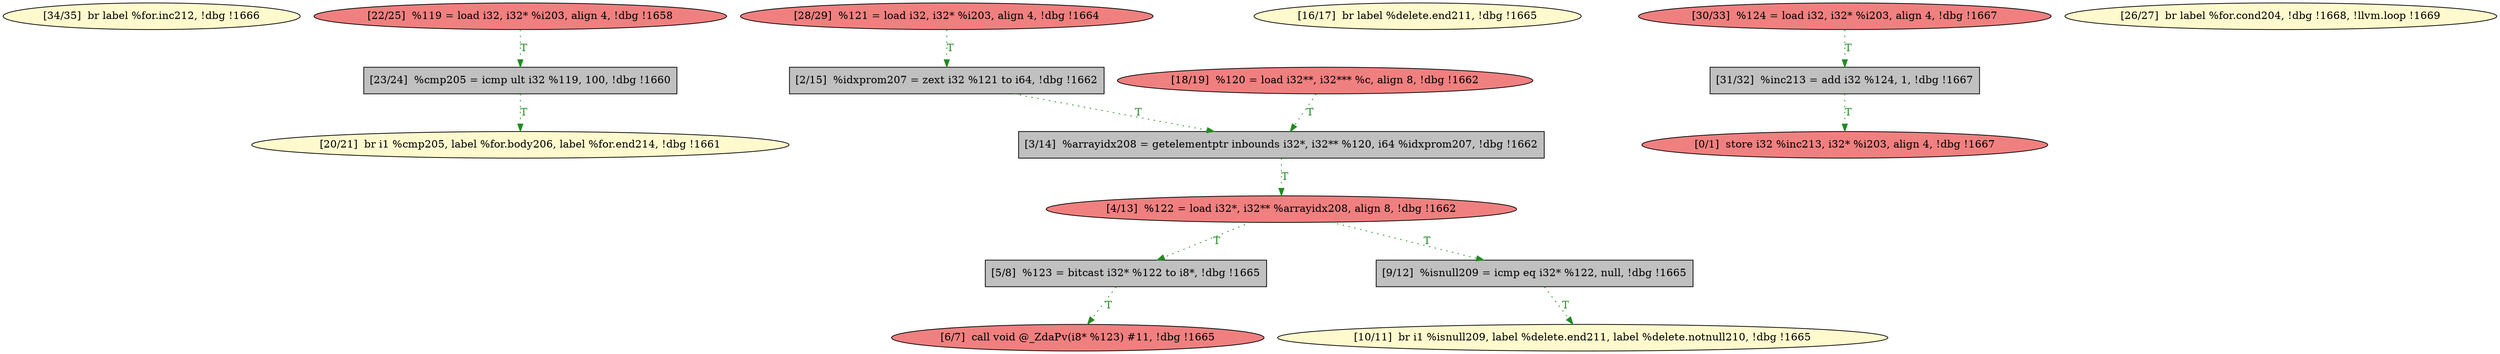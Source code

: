 
digraph G {


node6269 [fillcolor=lemonchiffon,label="[34/35]  br label %for.inc212, !dbg !1666",shape=ellipse,style=filled ]
node6258 [fillcolor=lightcoral,label="[22/25]  %119 = load i32, i32* %i203, align 4, !dbg !1658",shape=ellipse,style=filled ]
node6267 [fillcolor=lightcoral,label="[28/29]  %121 = load i32, i32* %i203, align 4, !dbg !1664",shape=ellipse,style=filled ]
node6257 [fillcolor=lemonchiffon,label="[20/21]  br i1 %cmp205, label %for.body206, label %for.end214, !dbg !1661",shape=ellipse,style=filled ]
node6261 [fillcolor=lemonchiffon,label="[10/11]  br i1 %isnull209, label %delete.end211, label %delete.notnull210, !dbg !1665",shape=ellipse,style=filled ]
node6255 [fillcolor=lemonchiffon,label="[16/17]  br label %delete.end211, !dbg !1665",shape=ellipse,style=filled ]
node6270 [fillcolor=grey,label="[31/32]  %inc213 = add i32 %124, 1, !dbg !1667",shape=rectangle,style=filled ]
node6266 [fillcolor=grey,label="[5/8]  %123 = bitcast i32* %122 to i8*, !dbg !1665",shape=rectangle,style=filled ]
node6256 [fillcolor=lightcoral,label="[18/19]  %120 = load i32**, i32*** %c, align 8, !dbg !1662",shape=ellipse,style=filled ]
node6253 [fillcolor=lightcoral,label="[0/1]  store i32 %inc213, i32* %i203, align 4, !dbg !1667",shape=ellipse,style=filled ]
node6254 [fillcolor=grey,label="[2/15]  %idxprom207 = zext i32 %121 to i64, !dbg !1662",shape=rectangle,style=filled ]
node6259 [fillcolor=lightcoral,label="[4/13]  %122 = load i32*, i32** %arrayidx208, align 8, !dbg !1662",shape=ellipse,style=filled ]
node6260 [fillcolor=grey,label="[23/24]  %cmp205 = icmp ult i32 %119, 100, !dbg !1660",shape=rectangle,style=filled ]
node6265 [fillcolor=lemonchiffon,label="[26/27]  br label %for.cond204, !dbg !1668, !llvm.loop !1669",shape=ellipse,style=filled ]
node6262 [fillcolor=grey,label="[3/14]  %arrayidx208 = getelementptr inbounds i32*, i32** %120, i64 %idxprom207, !dbg !1662",shape=rectangle,style=filled ]
node6264 [fillcolor=lightcoral,label="[6/7]  call void @_ZdaPv(i8* %123) #11, !dbg !1665",shape=ellipse,style=filled ]
node6263 [fillcolor=grey,label="[9/12]  %isnull209 = icmp eq i32* %122, null, !dbg !1665",shape=rectangle,style=filled ]
node6268 [fillcolor=lightcoral,label="[30/33]  %124 = load i32, i32* %i203, align 4, !dbg !1667",shape=ellipse,style=filled ]

node6260->node6257 [style=dotted,color=forestgreen,label="T",fontcolor=forestgreen ]
node6259->node6263 [style=dotted,color=forestgreen,label="T",fontcolor=forestgreen ]
node6254->node6262 [style=dotted,color=forestgreen,label="T",fontcolor=forestgreen ]
node6256->node6262 [style=dotted,color=forestgreen,label="T",fontcolor=forestgreen ]
node6268->node6270 [style=dotted,color=forestgreen,label="T",fontcolor=forestgreen ]
node6263->node6261 [style=dotted,color=forestgreen,label="T",fontcolor=forestgreen ]
node6259->node6266 [style=dotted,color=forestgreen,label="T",fontcolor=forestgreen ]
node6270->node6253 [style=dotted,color=forestgreen,label="T",fontcolor=forestgreen ]
node6267->node6254 [style=dotted,color=forestgreen,label="T",fontcolor=forestgreen ]
node6266->node6264 [style=dotted,color=forestgreen,label="T",fontcolor=forestgreen ]
node6258->node6260 [style=dotted,color=forestgreen,label="T",fontcolor=forestgreen ]
node6262->node6259 [style=dotted,color=forestgreen,label="T",fontcolor=forestgreen ]


}
